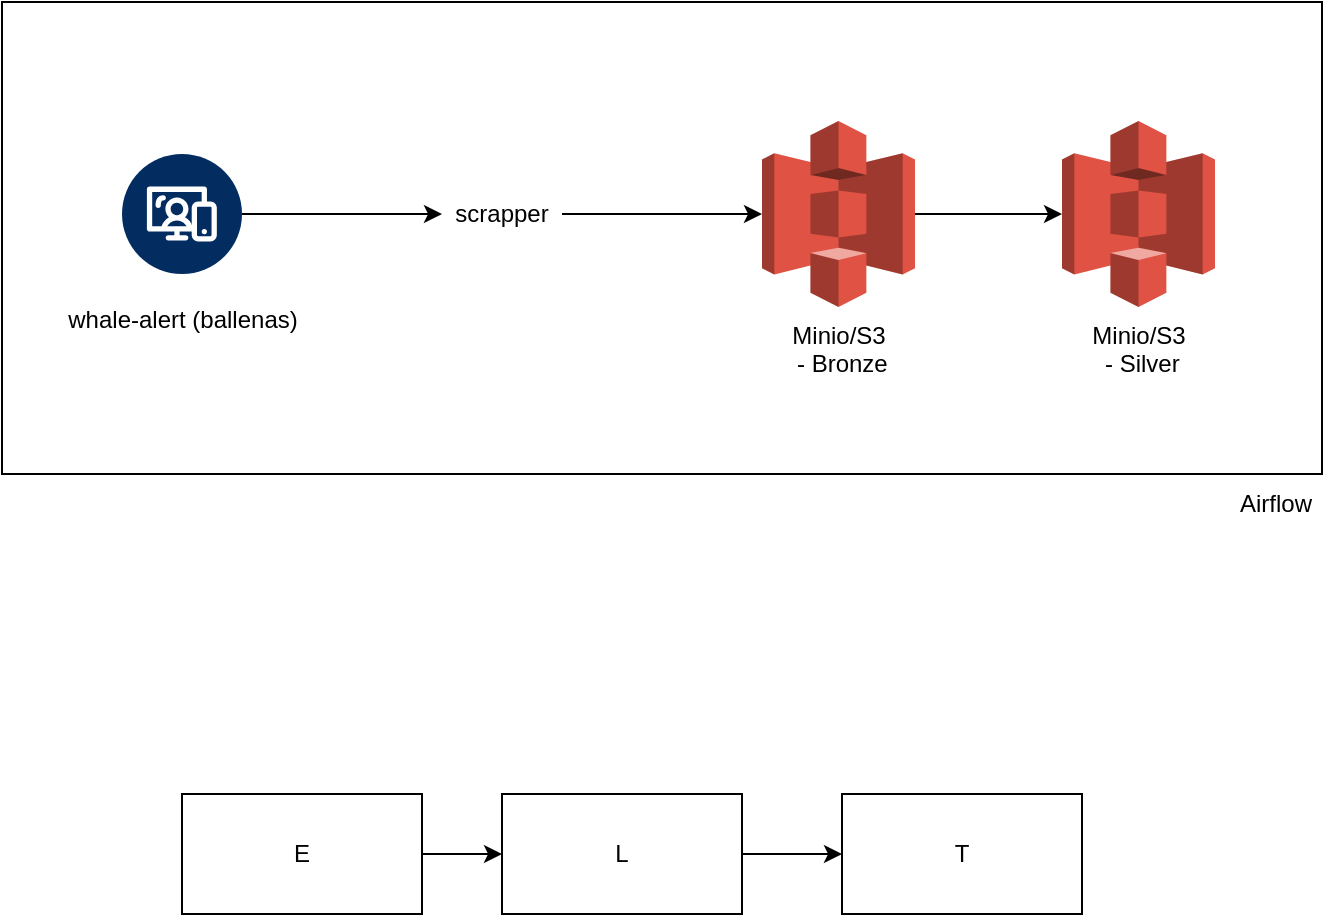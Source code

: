 <mxfile version="24.6.4" type="device">
  <diagram name="Page-1" id="7hBCX-APXNBAThtaHJVX">
    <mxGraphModel dx="1034" dy="612" grid="1" gridSize="10" guides="1" tooltips="1" connect="1" arrows="1" fold="1" page="1" pageScale="1" pageWidth="850" pageHeight="1100" math="0" shadow="0">
      <root>
        <mxCell id="0" />
        <mxCell id="1" parent="0" />
        <mxCell id="lmthTPy6gE61zdj-pGuH-3" style="edgeStyle=orthogonalEdgeStyle;rounded=0;orthogonalLoop=1;jettySize=auto;html=1;" edge="1" parent="1" source="lmthTPy6gE61zdj-pGuH-1" target="lmthTPy6gE61zdj-pGuH-2">
          <mxGeometry relative="1" as="geometry" />
        </mxCell>
        <mxCell id="lmthTPy6gE61zdj-pGuH-1" value="whale-alert (ballenas)&lt;div&gt;&lt;br&gt;&lt;/div&gt;" style="verticalLabelPosition=bottom;aspect=fixed;html=1;shape=mxgraph.salesforce.web2;" vertex="1" parent="1">
          <mxGeometry x="100" y="120" width="60" height="60" as="geometry" />
        </mxCell>
        <mxCell id="lmthTPy6gE61zdj-pGuH-12" style="edgeStyle=orthogonalEdgeStyle;rounded=0;orthogonalLoop=1;jettySize=auto;html=1;" edge="1" parent="1" source="lmthTPy6gE61zdj-pGuH-2" target="lmthTPy6gE61zdj-pGuH-11">
          <mxGeometry relative="1" as="geometry" />
        </mxCell>
        <mxCell id="lmthTPy6gE61zdj-pGuH-2" value="scrapper" style="text;html=1;align=center;verticalAlign=middle;whiteSpace=wrap;rounded=0;" vertex="1" parent="1">
          <mxGeometry x="260" y="135" width="60" height="30" as="geometry" />
        </mxCell>
        <mxCell id="lmthTPy6gE61zdj-pGuH-9" style="edgeStyle=orthogonalEdgeStyle;rounded=0;orthogonalLoop=1;jettySize=auto;html=1;" edge="1" parent="1" source="lmthTPy6gE61zdj-pGuH-4" target="lmthTPy6gE61zdj-pGuH-6">
          <mxGeometry relative="1" as="geometry" />
        </mxCell>
        <mxCell id="lmthTPy6gE61zdj-pGuH-4" value="E" style="rounded=0;whiteSpace=wrap;html=1;" vertex="1" parent="1">
          <mxGeometry x="130" y="440" width="120" height="60" as="geometry" />
        </mxCell>
        <mxCell id="lmthTPy6gE61zdj-pGuH-5" value="T" style="rounded=0;whiteSpace=wrap;html=1;" vertex="1" parent="1">
          <mxGeometry x="460" y="440" width="120" height="60" as="geometry" />
        </mxCell>
        <mxCell id="lmthTPy6gE61zdj-pGuH-10" style="edgeStyle=orthogonalEdgeStyle;rounded=0;orthogonalLoop=1;jettySize=auto;html=1;" edge="1" parent="1" source="lmthTPy6gE61zdj-pGuH-6" target="lmthTPy6gE61zdj-pGuH-5">
          <mxGeometry relative="1" as="geometry" />
        </mxCell>
        <mxCell id="lmthTPy6gE61zdj-pGuH-6" value="L" style="rounded=0;whiteSpace=wrap;html=1;" vertex="1" parent="1">
          <mxGeometry x="290" y="440" width="120" height="60" as="geometry" />
        </mxCell>
        <mxCell id="lmthTPy6gE61zdj-pGuH-14" style="edgeStyle=orthogonalEdgeStyle;rounded=0;orthogonalLoop=1;jettySize=auto;html=1;" edge="1" parent="1" source="lmthTPy6gE61zdj-pGuH-11" target="lmthTPy6gE61zdj-pGuH-13">
          <mxGeometry relative="1" as="geometry" />
        </mxCell>
        <mxCell id="lmthTPy6gE61zdj-pGuH-11" value="Minio/S3&lt;div&gt;&amp;nbsp;- Bronze&lt;/div&gt;" style="outlineConnect=0;dashed=0;verticalLabelPosition=bottom;verticalAlign=top;align=center;html=1;shape=mxgraph.aws3.s3;fillColor=#E05243;gradientColor=none;" vertex="1" parent="1">
          <mxGeometry x="420" y="103.5" width="76.5" height="93" as="geometry" />
        </mxCell>
        <mxCell id="lmthTPy6gE61zdj-pGuH-13" value="Minio/S3&lt;div&gt;&amp;nbsp;- Silver&lt;/div&gt;" style="outlineConnect=0;dashed=0;verticalLabelPosition=bottom;verticalAlign=top;align=center;html=1;shape=mxgraph.aws3.s3;fillColor=#E05243;gradientColor=none;" vertex="1" parent="1">
          <mxGeometry x="570" y="103.5" width="76.5" height="93" as="geometry" />
        </mxCell>
        <mxCell id="lmthTPy6gE61zdj-pGuH-16" value="" style="rounded=0;whiteSpace=wrap;html=1;fillColor=none;" vertex="1" parent="1">
          <mxGeometry x="40" y="44" width="660" height="236" as="geometry" />
        </mxCell>
        <mxCell id="lmthTPy6gE61zdj-pGuH-17" value="Airflow" style="text;html=1;align=center;verticalAlign=middle;whiteSpace=wrap;rounded=0;" vertex="1" parent="1">
          <mxGeometry x="646.5" y="280" width="60" height="30" as="geometry" />
        </mxCell>
      </root>
    </mxGraphModel>
  </diagram>
</mxfile>
